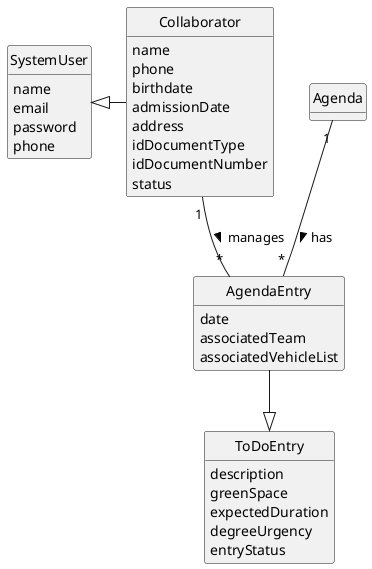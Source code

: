 @startuml
skinparam monochrome true
skinparam packageStyle rectangle
skinparam shadowing false



skinparam classAttributeIconSize 0

hide circle
hide methods


class SystemUser {
    name
    email
    password
    phone

}
class Collaborator {
    name
    phone
    birthdate
    admissionDate
    address
    idDocumentType
    idDocumentNumber
    status
}


class Agenda {
}

class AgendaEntry {
    date
    associatedTeam
    associatedVehicleList
}



class ToDoEntry{
    description
         greenSpace
         expectedDuration
         degreeUrgency
         entryStatus
}

Agenda "1" -- "*" AgendaEntry : has >
SystemUser <|-  Collaborator
Collaborator "1" -- "*" AgendaEntry: manages >
AgendaEntry --|> ToDoEntry
@enduml